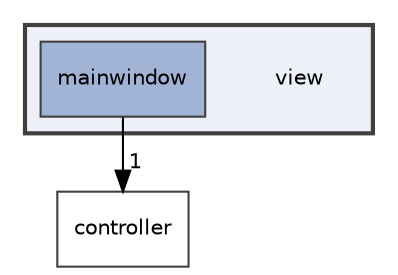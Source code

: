 digraph "/mnt/d/WORKSPACE/scalc/CPP3_SmartCalc_v2.0-1/src/view"
{
 // LATEX_PDF_SIZE
  edge [fontname="Helvetica",fontsize="10",labelfontname="Helvetica",labelfontsize="10"];
  node [fontname="Helvetica",fontsize="10",shape=record];
  compound=true
  subgraph clusterdir_b2f003339c516cc00c8cadcafbe82f13 {
    graph [ bgcolor="#edf0f7", pencolor="grey25", style="filled,bold,", label="", fontname="Helvetica", fontsize="10", URL="dir_b2f003339c516cc00c8cadcafbe82f13.html"]
    dir_b2f003339c516cc00c8cadcafbe82f13 [shape=plaintext, label="view"];
  dir_1b67ee9bb4629f20e6a5f6610fee9189 [shape=box, label="mainwindow", style="filled,", fillcolor="#a2b4d6", color="grey25", URL="dir_1b67ee9bb4629f20e6a5f6610fee9189.html"];
  }
  dir_d3bff1ab3a40b4e5d0775c67ace1b0da [shape=box, label="controller", style="", fillcolor="#edf0f7", color="grey25", URL="dir_d3bff1ab3a40b4e5d0775c67ace1b0da.html"];
  dir_1b67ee9bb4629f20e6a5f6610fee9189->dir_d3bff1ab3a40b4e5d0775c67ace1b0da [headlabel="1", labeldistance=1.5 headhref="dir_000001_000000.html"];
}
